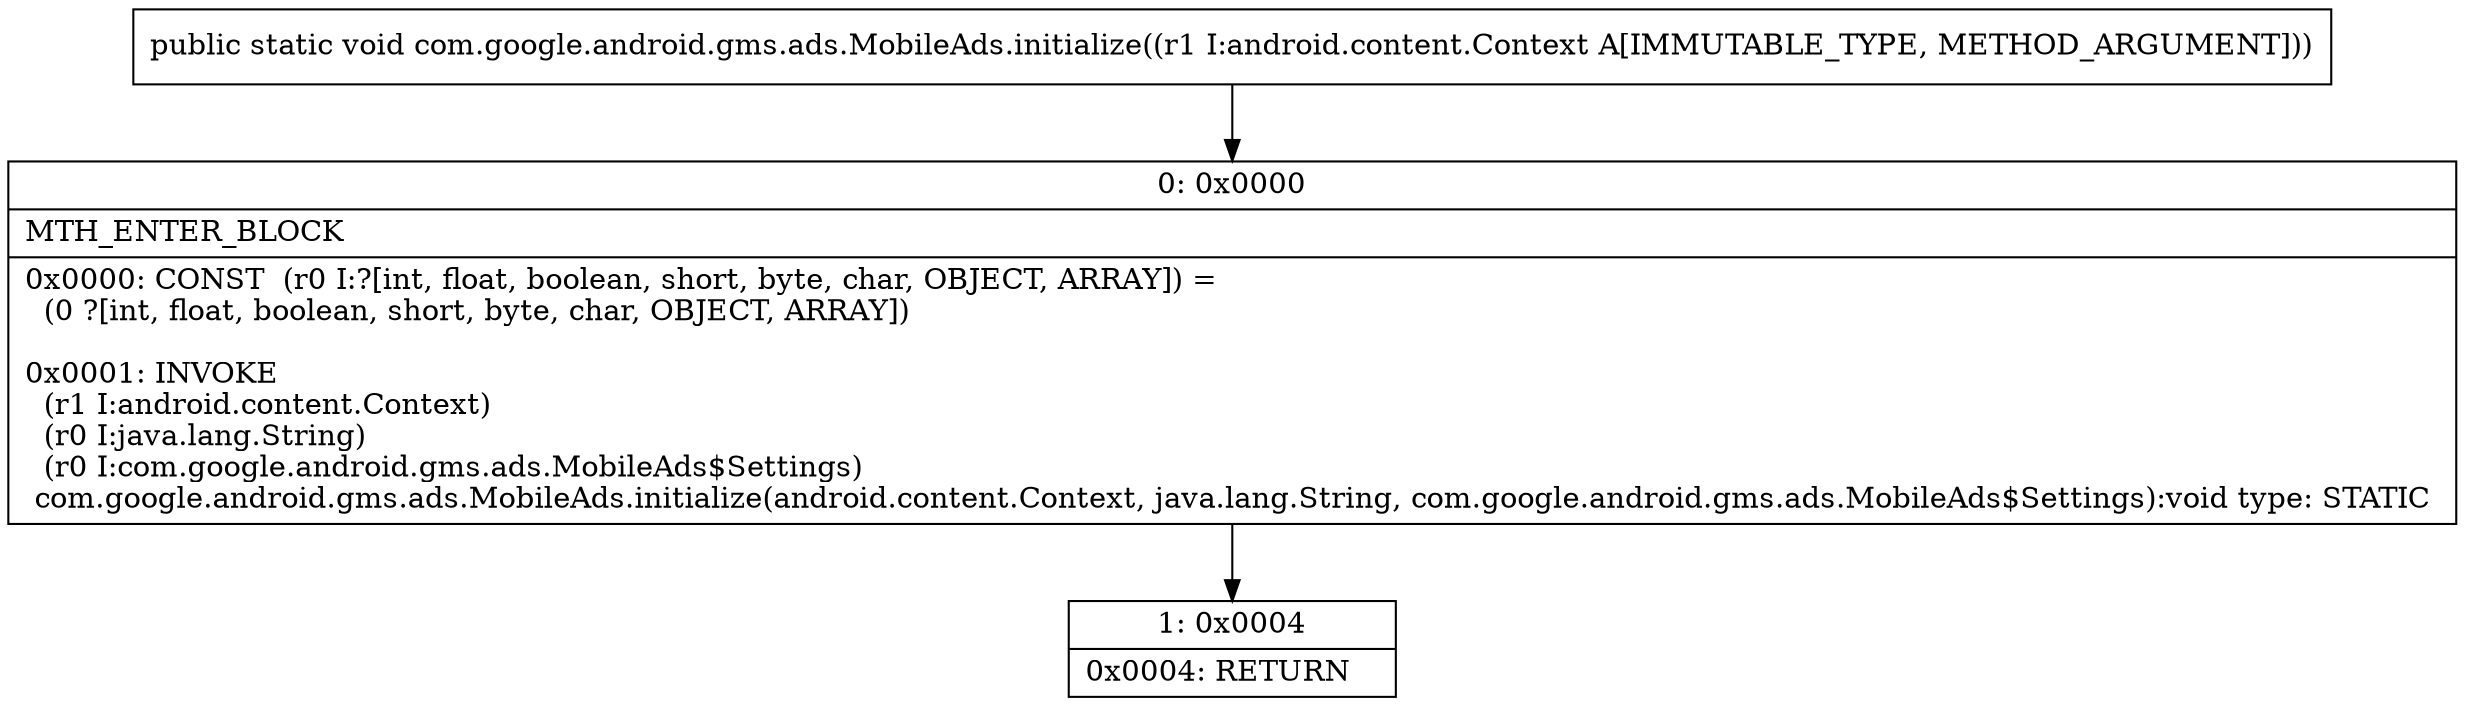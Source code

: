 digraph "CFG forcom.google.android.gms.ads.MobileAds.initialize(Landroid\/content\/Context;)V" {
Node_0 [shape=record,label="{0\:\ 0x0000|MTH_ENTER_BLOCK\l|0x0000: CONST  (r0 I:?[int, float, boolean, short, byte, char, OBJECT, ARRAY]) = \l  (0 ?[int, float, boolean, short, byte, char, OBJECT, ARRAY])\l \l0x0001: INVOKE  \l  (r1 I:android.content.Context)\l  (r0 I:java.lang.String)\l  (r0 I:com.google.android.gms.ads.MobileAds$Settings)\l com.google.android.gms.ads.MobileAds.initialize(android.content.Context, java.lang.String, com.google.android.gms.ads.MobileAds$Settings):void type: STATIC \l}"];
Node_1 [shape=record,label="{1\:\ 0x0004|0x0004: RETURN   \l}"];
MethodNode[shape=record,label="{public static void com.google.android.gms.ads.MobileAds.initialize((r1 I:android.content.Context A[IMMUTABLE_TYPE, METHOD_ARGUMENT])) }"];
MethodNode -> Node_0;
Node_0 -> Node_1;
}

